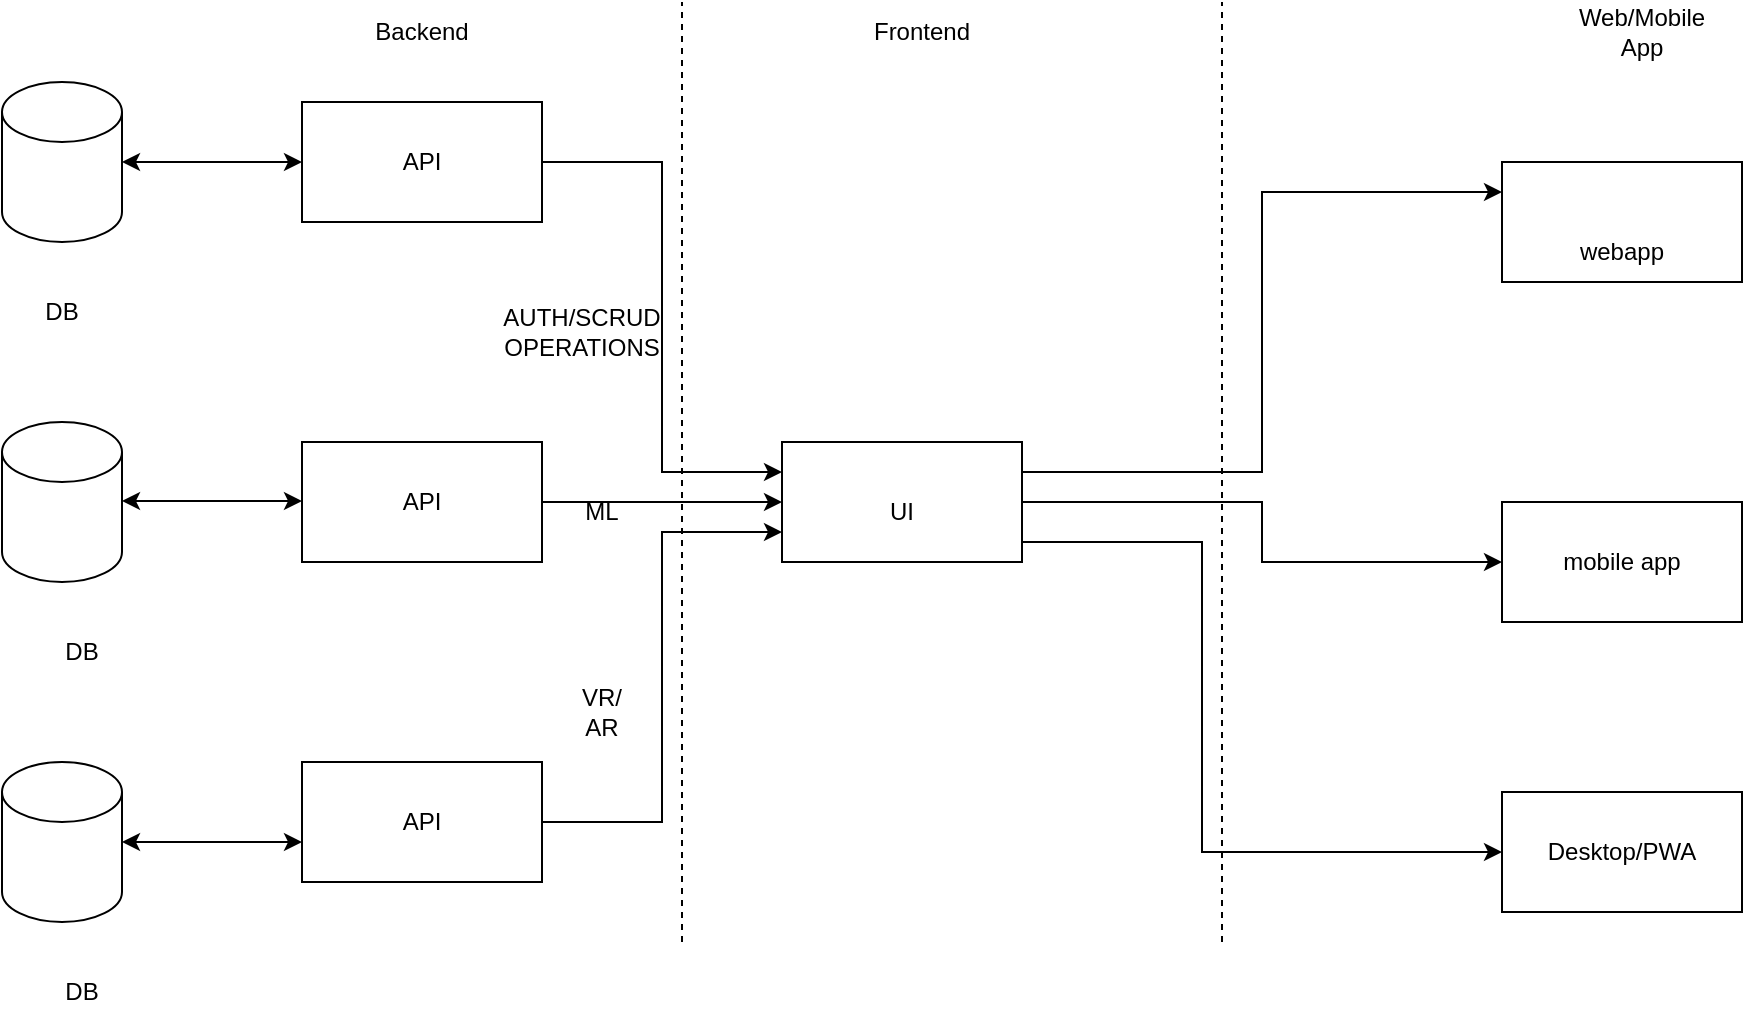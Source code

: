 <mxfile version="21.1.8" type="github">
  <diagram name="Page-1" id="_3-YXE6fwbLjVkBHm375">
    <mxGraphModel dx="1362" dy="714" grid="1" gridSize="10" guides="1" tooltips="1" connect="1" arrows="1" fold="1" page="1" pageScale="1" pageWidth="1100" pageHeight="850" background="#ffffff" math="0" shadow="0">
      <root>
        <mxCell id="0" />
        <mxCell id="1" parent="0" />
        <mxCell id="a0BfutifW1SVSichDjld-1" value="" style="shape=cylinder3;whiteSpace=wrap;html=1;boundedLbl=1;backgroundOutline=1;size=15;" vertex="1" parent="1">
          <mxGeometry x="10" y="80" width="60" height="80" as="geometry" />
        </mxCell>
        <mxCell id="a0BfutifW1SVSichDjld-2" value="" style="shape=cylinder3;whiteSpace=wrap;html=1;boundedLbl=1;backgroundOutline=1;size=15;" vertex="1" parent="1">
          <mxGeometry x="10" y="250" width="60" height="80" as="geometry" />
        </mxCell>
        <mxCell id="a0BfutifW1SVSichDjld-3" value="" style="shape=cylinder3;whiteSpace=wrap;html=1;boundedLbl=1;backgroundOutline=1;size=15;" vertex="1" parent="1">
          <mxGeometry x="10" y="420" width="60" height="80" as="geometry" />
        </mxCell>
        <mxCell id="a0BfutifW1SVSichDjld-29" style="edgeStyle=orthogonalEdgeStyle;rounded=0;orthogonalLoop=1;jettySize=auto;html=1;exitX=1;exitY=0.5;exitDx=0;exitDy=0;entryX=0;entryY=0.25;entryDx=0;entryDy=0;" edge="1" parent="1" source="a0BfutifW1SVSichDjld-4" target="a0BfutifW1SVSichDjld-11">
          <mxGeometry relative="1" as="geometry" />
        </mxCell>
        <mxCell id="a0BfutifW1SVSichDjld-4" value="" style="rounded=0;whiteSpace=wrap;html=1;" vertex="1" parent="1">
          <mxGeometry x="160" y="90" width="120" height="60" as="geometry" />
        </mxCell>
        <mxCell id="a0BfutifW1SVSichDjld-27" style="edgeStyle=orthogonalEdgeStyle;rounded=0;orthogonalLoop=1;jettySize=auto;html=1;exitX=1;exitY=0.5;exitDx=0;exitDy=0;" edge="1" parent="1" source="a0BfutifW1SVSichDjld-5" target="a0BfutifW1SVSichDjld-11">
          <mxGeometry relative="1" as="geometry" />
        </mxCell>
        <mxCell id="a0BfutifW1SVSichDjld-5" value="" style="rounded=0;whiteSpace=wrap;html=1;" vertex="1" parent="1">
          <mxGeometry x="160" y="260" width="120" height="60" as="geometry" />
        </mxCell>
        <mxCell id="a0BfutifW1SVSichDjld-30" style="edgeStyle=orthogonalEdgeStyle;rounded=0;orthogonalLoop=1;jettySize=auto;html=1;exitX=1;exitY=0.5;exitDx=0;exitDy=0;entryX=0;entryY=0.75;entryDx=0;entryDy=0;" edge="1" parent="1" source="a0BfutifW1SVSichDjld-6" target="a0BfutifW1SVSichDjld-11">
          <mxGeometry relative="1" as="geometry" />
        </mxCell>
        <mxCell id="a0BfutifW1SVSichDjld-6" value="" style="rounded=0;whiteSpace=wrap;html=1;" vertex="1" parent="1">
          <mxGeometry x="160" y="420" width="120" height="60" as="geometry" />
        </mxCell>
        <mxCell id="a0BfutifW1SVSichDjld-50" style="edgeStyle=orthogonalEdgeStyle;rounded=0;orthogonalLoop=1;jettySize=auto;html=1;exitX=1;exitY=0.25;exitDx=0;exitDy=0;entryX=0;entryY=0.25;entryDx=0;entryDy=0;" edge="1" parent="1" source="a0BfutifW1SVSichDjld-11" target="a0BfutifW1SVSichDjld-46">
          <mxGeometry relative="1" as="geometry" />
        </mxCell>
        <mxCell id="a0BfutifW1SVSichDjld-51" style="edgeStyle=orthogonalEdgeStyle;rounded=0;orthogonalLoop=1;jettySize=auto;html=1;exitX=1;exitY=0.5;exitDx=0;exitDy=0;entryX=0;entryY=0.5;entryDx=0;entryDy=0;" edge="1" parent="1" source="a0BfutifW1SVSichDjld-11" target="a0BfutifW1SVSichDjld-48">
          <mxGeometry relative="1" as="geometry" />
        </mxCell>
        <mxCell id="a0BfutifW1SVSichDjld-52" style="edgeStyle=orthogonalEdgeStyle;rounded=0;orthogonalLoop=1;jettySize=auto;html=1;exitX=1;exitY=0.75;exitDx=0;exitDy=0;entryX=0;entryY=0.5;entryDx=0;entryDy=0;" edge="1" parent="1" source="a0BfutifW1SVSichDjld-11" target="a0BfutifW1SVSichDjld-47">
          <mxGeometry relative="1" as="geometry">
            <Array as="points">
              <mxPoint x="520" y="310" />
              <mxPoint x="610" y="310" />
              <mxPoint x="610" y="465" />
            </Array>
          </mxGeometry>
        </mxCell>
        <mxCell id="a0BfutifW1SVSichDjld-11" value="" style="rounded=0;whiteSpace=wrap;html=1;" vertex="1" parent="1">
          <mxGeometry x="400" y="260" width="120" height="60" as="geometry" />
        </mxCell>
        <mxCell id="a0BfutifW1SVSichDjld-12" value="" style="endArrow=none;dashed=1;html=1;rounded=0;" edge="1" parent="1">
          <mxGeometry width="50" height="50" relative="1" as="geometry">
            <mxPoint x="350" y="510" as="sourcePoint" />
            <mxPoint x="350" y="40" as="targetPoint" />
          </mxGeometry>
        </mxCell>
        <mxCell id="a0BfutifW1SVSichDjld-13" value="" style="endArrow=classic;startArrow=classic;html=1;rounded=0;exitX=1;exitY=0.5;exitDx=0;exitDy=0;exitPerimeter=0;" edge="1" parent="1" source="a0BfutifW1SVSichDjld-1" target="a0BfutifW1SVSichDjld-4">
          <mxGeometry width="50" height="50" relative="1" as="geometry">
            <mxPoint x="80" y="120" as="sourcePoint" />
            <mxPoint x="140" y="110" as="targetPoint" />
          </mxGeometry>
        </mxCell>
        <mxCell id="a0BfutifW1SVSichDjld-22" value="" style="endArrow=classic;startArrow=classic;html=1;rounded=0;exitX=1;exitY=0.5;exitDx=0;exitDy=0;exitPerimeter=0;" edge="1" parent="1">
          <mxGeometry width="50" height="50" relative="1" as="geometry">
            <mxPoint x="70" y="289.5" as="sourcePoint" />
            <mxPoint x="160" y="289.5" as="targetPoint" />
          </mxGeometry>
        </mxCell>
        <mxCell id="a0BfutifW1SVSichDjld-23" value="" style="endArrow=classic;startArrow=classic;html=1;rounded=0;exitX=1;exitY=0.5;exitDx=0;exitDy=0;exitPerimeter=0;" edge="1" parent="1">
          <mxGeometry width="50" height="50" relative="1" as="geometry">
            <mxPoint x="70" y="460" as="sourcePoint" />
            <mxPoint x="160" y="460" as="targetPoint" />
          </mxGeometry>
        </mxCell>
        <mxCell id="a0BfutifW1SVSichDjld-32" value="Backend" style="text;html=1;strokeColor=none;fillColor=none;align=center;verticalAlign=middle;whiteSpace=wrap;rounded=0;" vertex="1" parent="1">
          <mxGeometry x="190" y="40" width="60" height="30" as="geometry" />
        </mxCell>
        <mxCell id="a0BfutifW1SVSichDjld-33" value="Frontend" style="text;html=1;strokeColor=none;fillColor=none;align=center;verticalAlign=middle;whiteSpace=wrap;rounded=0;" vertex="1" parent="1">
          <mxGeometry x="440" y="40" width="60" height="30" as="geometry" />
        </mxCell>
        <mxCell id="a0BfutifW1SVSichDjld-34" value="API" style="text;html=1;strokeColor=none;fillColor=none;align=center;verticalAlign=middle;whiteSpace=wrap;rounded=0;" vertex="1" parent="1">
          <mxGeometry x="190" y="105" width="60" height="30" as="geometry" />
        </mxCell>
        <mxCell id="a0BfutifW1SVSichDjld-35" value="API" style="text;html=1;strokeColor=none;fillColor=none;align=center;verticalAlign=middle;whiteSpace=wrap;rounded=0;" vertex="1" parent="1">
          <mxGeometry x="190" y="275" width="60" height="30" as="geometry" />
        </mxCell>
        <mxCell id="a0BfutifW1SVSichDjld-36" value="API" style="text;html=1;strokeColor=none;fillColor=none;align=center;verticalAlign=middle;whiteSpace=wrap;rounded=0;" vertex="1" parent="1">
          <mxGeometry x="190" y="435" width="60" height="30" as="geometry" />
        </mxCell>
        <mxCell id="a0BfutifW1SVSichDjld-37" value="DB" style="text;html=1;strokeColor=none;fillColor=none;align=center;verticalAlign=middle;whiteSpace=wrap;rounded=0;" vertex="1" parent="1">
          <mxGeometry x="10" y="180" width="60" height="30" as="geometry" />
        </mxCell>
        <mxCell id="a0BfutifW1SVSichDjld-38" value="DB" style="text;html=1;strokeColor=none;fillColor=none;align=center;verticalAlign=middle;whiteSpace=wrap;rounded=0;" vertex="1" parent="1">
          <mxGeometry x="20" y="350" width="60" height="30" as="geometry" />
        </mxCell>
        <mxCell id="a0BfutifW1SVSichDjld-39" value="DB" style="text;html=1;strokeColor=none;fillColor=none;align=center;verticalAlign=middle;whiteSpace=wrap;rounded=0;" vertex="1" parent="1">
          <mxGeometry x="20" y="520" width="60" height="30" as="geometry" />
        </mxCell>
        <mxCell id="a0BfutifW1SVSichDjld-40" value="AUTH/SCRUD OPERATIONS" style="text;html=1;strokeColor=none;fillColor=none;align=center;verticalAlign=middle;whiteSpace=wrap;rounded=0;" vertex="1" parent="1">
          <mxGeometry x="270" y="190" width="60" height="30" as="geometry" />
        </mxCell>
        <mxCell id="a0BfutifW1SVSichDjld-42" value="VR/&lt;br&gt;AR&lt;br&gt;" style="text;html=1;strokeColor=none;fillColor=none;align=center;verticalAlign=middle;whiteSpace=wrap;rounded=0;" vertex="1" parent="1">
          <mxGeometry x="280" y="380" width="60" height="30" as="geometry" />
        </mxCell>
        <mxCell id="a0BfutifW1SVSichDjld-43" value="ML" style="text;html=1;strokeColor=none;fillColor=none;align=center;verticalAlign=middle;whiteSpace=wrap;rounded=0;" vertex="1" parent="1">
          <mxGeometry x="280" y="280" width="60" height="30" as="geometry" />
        </mxCell>
        <mxCell id="a0BfutifW1SVSichDjld-44" value="" style="endArrow=none;dashed=1;html=1;rounded=0;" edge="1" parent="1">
          <mxGeometry width="50" height="50" relative="1" as="geometry">
            <mxPoint x="620" y="510" as="sourcePoint" />
            <mxPoint x="620" y="40" as="targetPoint" />
          </mxGeometry>
        </mxCell>
        <mxCell id="a0BfutifW1SVSichDjld-45" value="Web/Mobile App" style="text;html=1;strokeColor=none;fillColor=none;align=center;verticalAlign=middle;whiteSpace=wrap;rounded=0;" vertex="1" parent="1">
          <mxGeometry x="800" y="40" width="60" height="30" as="geometry" />
        </mxCell>
        <mxCell id="a0BfutifW1SVSichDjld-46" value="" style="rounded=0;whiteSpace=wrap;html=1;" vertex="1" parent="1">
          <mxGeometry x="760" y="120" width="120" height="60" as="geometry" />
        </mxCell>
        <mxCell id="a0BfutifW1SVSichDjld-47" value="Desktop/PWA" style="rounded=0;whiteSpace=wrap;html=1;" vertex="1" parent="1">
          <mxGeometry x="760" y="435" width="120" height="60" as="geometry" />
        </mxCell>
        <mxCell id="a0BfutifW1SVSichDjld-48" value="mobile app" style="rounded=0;whiteSpace=wrap;html=1;" vertex="1" parent="1">
          <mxGeometry x="760" y="290" width="120" height="60" as="geometry" />
        </mxCell>
        <mxCell id="a0BfutifW1SVSichDjld-53" value="webapp" style="text;html=1;strokeColor=none;fillColor=none;align=center;verticalAlign=middle;whiteSpace=wrap;rounded=0;" vertex="1" parent="1">
          <mxGeometry x="790" y="150" width="60" height="30" as="geometry" />
        </mxCell>
        <mxCell id="a0BfutifW1SVSichDjld-54" value="UI" style="text;html=1;strokeColor=none;fillColor=none;align=center;verticalAlign=middle;whiteSpace=wrap;rounded=0;" vertex="1" parent="1">
          <mxGeometry x="430" y="280" width="60" height="30" as="geometry" />
        </mxCell>
      </root>
    </mxGraphModel>
  </diagram>
</mxfile>
